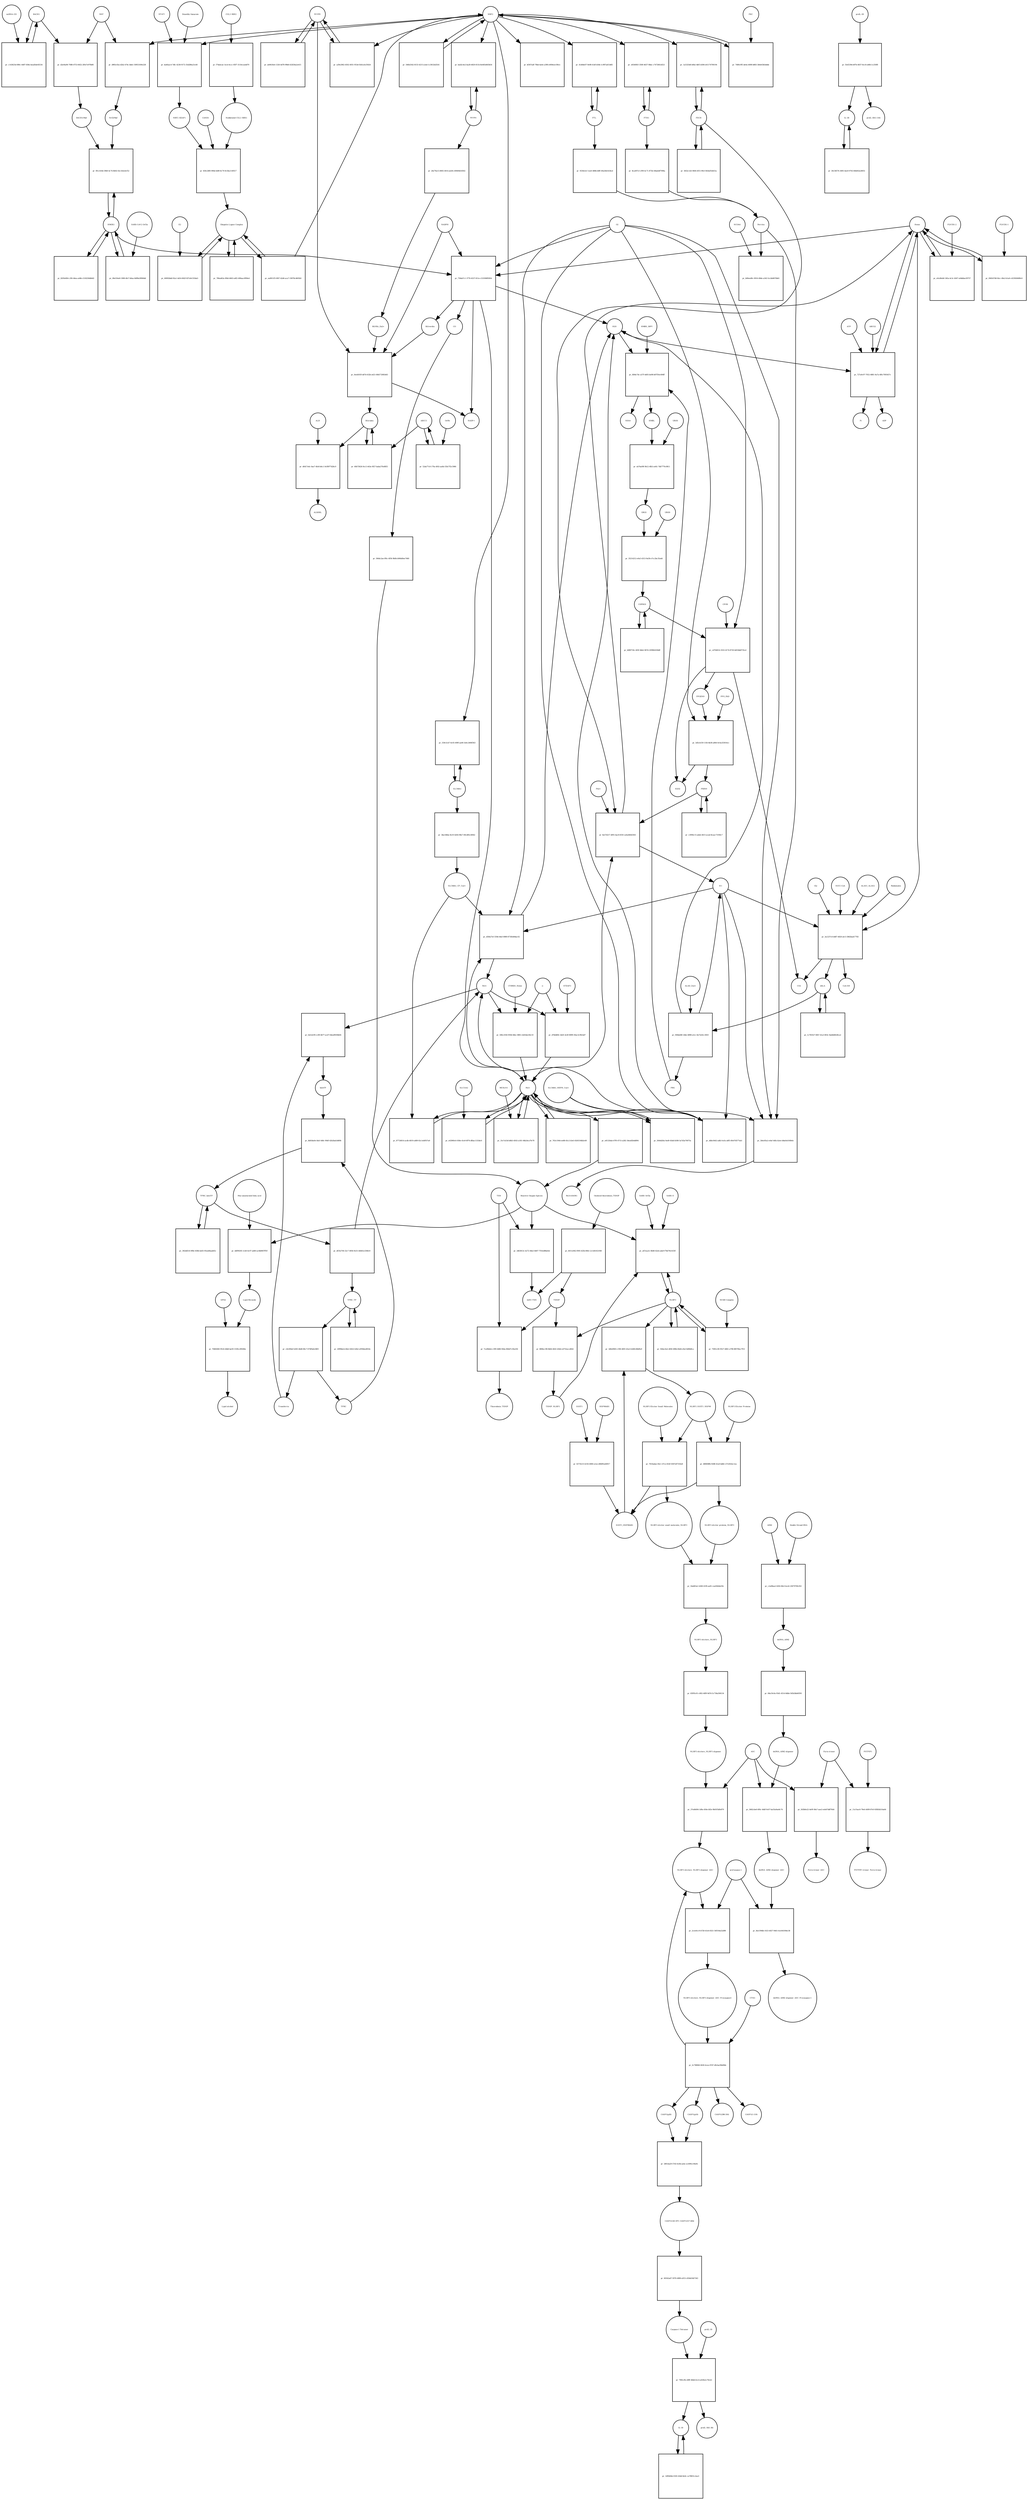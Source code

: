 strict digraph  {
Heme [annotation="urn_miriam_obo.chebi_CHEBI%3A30413", bipartite=0, cls="simple chemical", fontsize=4, label=Heme, shape=circle];
"pr_758ab7c1-3776-4537-811e-c531908f5854" [annotation="", bipartite=1, cls=process, fontsize=4, label="pr_758ab7c1-3776-4537-811e-c531908f5854", shape=square];
Biliverdin [annotation="urn_miriam_obo.chebi_CHEBI%3A17033", bipartite=0, cls="simple chemical", fontsize=4, label=Biliverdin, shape=circle];
HMOX1 [annotation=urn_miriam_uniprot_P09601, bipartite=0, cls=macromolecule, fontsize=4, label=HMOX1, shape=circle];
O2 [annotation="urn_miriam_obo.chebi_CHEBI%3A15379", bipartite=0, cls="simple chemical", fontsize=4, label=O2, shape=circle];
NADPH [annotation="urn_miriam_obo.chebi_CHEBI%3A16474", bipartite=0, cls="simple chemical", fontsize=4, label=NADPH, shape=circle];
H2O [annotation="urn_miriam_obo.chebi_CHEBI%3A15377", bipartite=0, cls="simple chemical", fontsize=4, label=H2O, shape=circle];
"Fe2+" [annotation="urn_miriam_obo.chebi_CHEBI%3A29033", bipartite=0, cls="simple chemical", fontsize=4, label="Fe2+", shape=circle];
"NADP+" [annotation="urn_miriam_obo.chebi_CHEBI%3A18009", bipartite=0, cls="simple chemical", fontsize=4, label="NADP+", shape=circle];
CO [annotation="urn_miriam_obo.chebi_CHEBI%3A17245", bipartite=0, cls="simple chemical", fontsize=4, label=CO, shape=circle];
"pr_e0cd0eb0-345a-4c5c-b567-a0dddae39757" [annotation="", bipartite=1, cls=process, fontsize=4, label="pr_e0cd0eb0-345a-4c5c-b567-a0dddae39757", shape=square];
"FLVCR1-2" [annotation=urn_miriam_uniprot_Q9Y5Y0, bipartite=0, cls=macromolecule, fontsize=4, label="FLVCR1-2", shape=circle];
"pr_0eeb503f-dd7d-432b-a421-68d172083d43" [annotation="", bipartite=1, cls=process, fontsize=4, label="pr_0eeb503f-dd7d-432b-a421-68d172083d43", shape=square];
Bilirubin [annotation="urn_miriam_obo.chebi_CHEBI%3A16990", bipartite=0, cls="simple chemical", fontsize=4, label=Bilirubin, shape=circle];
BLVRB [annotation=urn_miriam_uniprot_P30043, bipartite=0, cls=macromolecule, fontsize=4, label=BLVRB, shape=circle];
"BLVRA_Zn2+" [annotation="urn_miriam_obo.chebi_CHEBI%3A29805|urn_miriam_uniprot_P53004", bipartite=0, cls=complex, fontsize=4, label="BLVRA_Zn2+", shape=circle];
"pr_40b73626-9cc5-443e-9f27-baba37fe8855" [annotation="", bipartite=1, cls=process, fontsize=4, label="pr_40b73626-9cc5-443e-9f27-baba37fe8855", shape=square];
ABCC1 [annotation=urn_miriam_uniprot_P02768, bipartite=0, cls=macromolecule, fontsize=4, label=ABCC1, shape=circle];
"pr_d6417e6c-0ae7-4fe8-b6c1-9cf8977d26c9" [annotation="", bipartite=1, cls=process, fontsize=4, label="pr_d6417e6c-0ae7-4fe8-b6c1-9cf8977d26c9", shape=square];
ALB [annotation=urn_miriam_uniprot_P02768, bipartite=0, cls=macromolecule, fontsize=4, label=ALB, shape=circle];
"ALB/BIL" [annotation="urn_miriam_uniprot_P02768|urn_miriam_obo.chebi_CHEBI%3A16990", bipartite=0, cls=complex, fontsize=4, label="ALB/BIL", shape=circle];
NRF2 [annotation="", bipartite=0, cls=macromolecule, fontsize=4, label=NRF2, shape=circle];
"pr_d965c02a-d2b2-474c-bbb1-50953169e228" [annotation="", bipartite=1, cls=process, fontsize=4, label="pr_d965c02a-d2b2-474c-bbb1-50953169e228", shape=square];
MAF [annotation=urn_miriam_uniprot_O75444, bipartite=0, cls=macromolecule, fontsize=4, label=MAF, shape=circle];
"Nrf2/Maf" [annotation="", bipartite=0, cls=complex, fontsize=4, label="Nrf2/Maf", shape=circle];
"pr_d2ef4a96-7088-4753-8452-2f0e7e970bf6" [annotation="", bipartite=1, cls=process, fontsize=4, label="pr_d2ef4a96-7088-4753-8452-2f0e7e970bf6", shape=square];
BACH1 [annotation=urn_miriam_uniprot_O14867, bipartite=0, cls=macromolecule, fontsize=4, label=BACH1, shape=circle];
"BACH1/Maf" [annotation="", bipartite=0, cls=complex, fontsize=4, label="BACH1/Maf", shape=circle];
"pr_c143625d-080c-4487-836e-bead5de92534" [annotation="", bipartite=1, cls=process, fontsize=4, label="pr_c143625d-080c-4487-836e-bead5de92534", shape=square];
"miRNA-155" [annotation=urn_miriam_ncbigene_406947, bipartite=0, cls="nucleic acid feature", fontsize=4, label="miRNA-155", shape=circle];
"pr_f81c418d-39b9-4c74-8b92-02c1b5e4cf52" [annotation="", bipartite=1, cls=process, fontsize=4, label="pr_f81c418d-39b9-4c74-8b92-02c1b5e4cf52", shape=square];
PRIN9 [annotation="urn_miriam_obo.chebi_CHEBI%3A15430", bipartite=0, cls="simple chemical", fontsize=4, label=PRIN9, shape=circle];
"pr_8a57d217-df05-4ac8-835f-ca0a440d3363" [annotation="", bipartite=1, cls=process, fontsize=4, label="pr_8a57d217-df05-4ac8-835f-ca0a440d3363", shape=square];
FECH [annotation=urn_miriam_uniprot_P22830, bipartite=0, cls=macromolecule, fontsize=4, label=FECH, shape=circle];
"Pb2+" [annotation="urn_miriam_obo.chebi_CHEBI%3A27889", bipartite=0, cls="simple chemical", fontsize=4, label="Pb2+", shape=circle];
"H+" [annotation="urn_miriam_obo.chebi_CHEBI%3A15378", bipartite=0, cls="simple chemical", fontsize=4, label="H+", shape=circle];
"SUCC-CoA" [annotation="urn_miriam_obo.chebi_CHEBI%3A57292", bipartite=0, cls="simple chemical", fontsize=4, label="SUCC-CoA", shape=circle];
"pr_3a1237c0-b487-4820-afc5-5862bad17783" [annotation="", bipartite=1, cls=process, fontsize=4, label="pr_3a1237c0-b487-4820-afc5-5862bad17783", shape=square];
dALA [annotation="urn_miriam_obo.chebi_CHEBI%3A356416", bipartite=0, cls="simple chemical", fontsize=4, label=dALA, shape=circle];
ALAS1_ALAS2 [annotation="urn_miriam_uniprot_P13196|urn_miriam_uniprot_P22557", bipartite=0, cls=complex, fontsize=4, label=ALAS1_ALAS2, shape=circle];
Panhematin [annotation="urn_miriam_obo.chebi_CHEBI%3A50385", bipartite=0, cls="simple chemical", fontsize=4, label=Panhematin, shape=circle];
Gly [annotation="urn_miriam_obo.chebi_CHEBI%3A57305", bipartite=0, cls="simple chemical", fontsize=4, label=Gly, shape=circle];
"CoA-SH" [annotation="urn_miriam_obo.chebi_CHEBI%3A15346", bipartite=0, cls="simple chemical", fontsize=4, label="CoA-SH", shape=circle];
CO2 [annotation="urn_miriam_obo.chebi_CHEBI%3A16526", bipartite=0, cls="simple chemical", fontsize=4, label=CO2, shape=circle];
"pr_ba4faac4-7dfc-4238-9172-35d286a21e40" [annotation="", bipartite=1, cls=process, fontsize=4, label="pr_ba4faac4-7dfc-4238-9172-35d286a21e40", shape=square];
KEAP1 [annotation=urn_miriam_uniprot_Q14145, bipartite=0, cls=macromolecule, fontsize=4, label=KEAP1, shape=circle];
NRF2_KEAP1 [annotation="urn_miriam_uniprot_Q14145|urn_miriam_uniprot_Q16236", bipartite=0, cls=complex, fontsize=4, label=NRF2_KEAP1, shape=circle];
"Dimethly fumarate" [annotation="urn_miriam_obo.chebi_CHEBI%3A76004", bipartite=0, cls="simple chemical", fontsize=4, label="Dimethly fumarate", shape=circle];
"Ubiquitin Ligase Complex" [annotation="urn_miriam_uniprot_Q14145|urn_miriam_uniprot_Q15843|urn_miriam_uniprot_Q13618|urn_miriam_uniprot_P62877|urn_miriam_uniprot_Q16236|urn_miriam_uniprot_P0CG48|urn_miriam_pubmed_19940261|urn_miriam_interpro_IPR000608", bipartite=0, cls=complex, fontsize=4, label="Ubiquitin Ligase Complex", shape=circle];
"pr_786ad43a-9f4d-4663-a6f2-490aac0f90e4" [annotation="", bipartite=1, cls=process, fontsize=4, label="pr_786ad43a-9f4d-4663-a6f2-490aac0f90e4", shape=square];
"pr_f49dafd8-1dbe-4898-a3cc-8a72e0cc3810" [annotation="", bipartite=1, cls=process, fontsize=4, label="pr_f49dafd8-1dbe-4898-a3cc-8a72e0cc3810", shape=square];
PBG [annotation="urn_miriam_obo.chebi_CHEBI%3A58126", bipartite=0, cls="simple chemical", fontsize=4, label=PBG, shape=circle];
"ALAD_Zn2+" [annotation="urn_miriam_uniprot_P13716|urn_miriam_obo.chebi_CHEBI%3A29105", bipartite=0, cls=complex, fontsize=4, label="ALAD_Zn2+", shape=circle];
"pr_fd9dc7dc-a57f-4d05-be98-b87f54c494ff" [annotation="", bipartite=1, cls=process, fontsize=4, label="pr_fd9dc7dc-a57f-4d05-be98-b87f54c494ff", shape=square];
HMBL [annotation="urn_miriam_obo.chebi_CHEBI%3A57845", bipartite=0, cls="simple chemical", fontsize=4, label=HMBL, shape=circle];
HMBS_DIPY [annotation="urn_miriam_obo.chebi_CHEBI%3A36319|urn_miriam_uniprot_P08397", bipartite=0, cls=complex, fontsize=4, label=HMBS_DIPY, shape=circle];
"NH4+" [annotation="urn_miriam_obo.chebi_CHEBI%3A28938", bipartite=0, cls="simple chemical", fontsize=4, label="NH4+", shape=circle];
"pr_eb74a09f-9b12-4fb3-a441-7db7770c9811" [annotation="", bipartite=1, cls=process, fontsize=4, label="pr_eb74a09f-9b12-4fb3-a441-7db7770c9811", shape=square];
URO3 [annotation="urn_miriam_obo.chebi_CHEBI%3A15437", bipartite=0, cls="simple chemical", fontsize=4, label=URO3, shape=circle];
UROS [annotation=urn_miriam_uniprot_P10746, bipartite=0, cls=macromolecule, fontsize=4, label=UROS, shape=circle];
"pr_35214212-e0a5-4313-9a58-e7cc2bc35a4d" [annotation="", bipartite=1, cls=process, fontsize=4, label="pr_35214212-e0a5-4313-9a58-e7cc2bc35a4d", shape=square];
COPRO3 [annotation="urn_miriam_obo.chebi_CHEBI%3A15439", bipartite=0, cls="simple chemical", fontsize=4, label=COPRO3, shape=circle];
UROD [annotation=urn_miriam_uniprot_P06132, bipartite=0, cls=macromolecule, fontsize=4, label=UROD, shape=circle];
"pr_cd764014-3553-4174-8729-6d55bb8735cd" [annotation="", bipartite=1, cls=process, fontsize=4, label="pr_cd764014-3553-4174-8729-6d55bb8735cd", shape=square];
PPGEN9 [annotation="urn_miriam_obo.chebi_CHEBI%3A15435", bipartite=0, cls="simple chemical", fontsize=4, label=PPGEN9, shape=circle];
CPOX [annotation=urn_miriam_uniprot_P36551, bipartite=0, cls=macromolecule, fontsize=4, label=CPOX, shape=circle];
H2O2 [annotation="urn_miriam_obo.chebi_CHEBI%3A16240", bipartite=0, cls="simple chemical", fontsize=4, label=H2O2, shape=circle];
"pr_5d5cb159-11fd-4b38-a864-0c0a333014cc" [annotation="", bipartite=1, cls=process, fontsize=4, label="pr_5d5cb159-11fd-4b38-a864-0c0a333014cc", shape=square];
PPO_FAD [annotation="urn_miriam_obo.chebi_CHEBI%3A16238|urn_miriam_uniprot_P50336", bipartite=0, cls=complex, fontsize=4, label=PPO_FAD, shape=circle];
"pr_546b3342-8153-4215-a3a4-1c3812b2f241" [annotation="", bipartite=1, cls=process, fontsize=4, label="pr_546b3342-8153-4215-a3a4-1c3812b2f241", shape=square];
"pr_1c783527-6fb7-41a3-803c-8adb46628ca2" [annotation="", bipartite=1, cls="uncertain process", fontsize=4, label="pr_1c783527-6fb7-41a3-803c-8adb46628ca2", shape=square];
"pr_b989718c-405f-4bb2-967d-25f984203b8f" [annotation="", bipartite=1, cls="uncertain process", fontsize=4, label="pr_b989718c-405f-4bb2-967d-25f984203b8f", shape=square];
"pr_c3994c15-adeb-4415-acad-8caac71930c7" [annotation="", bipartite=1, cls="uncertain process", fontsize=4, label="pr_c3994c15-adeb-4415-acad-8caac71930c7", shape=square];
"Poly-unsaturated fatty acid" [annotation="urn_miriam_obo.chebi_CHEBI%3A26208", bipartite=0, cls="simple chemical", fontsize=4, label="Poly-unsaturated fatty acid", shape=circle];
"pr_4df99205-1cb0-4c07-ad40-ac6b8067ff5f" [annotation="", bipartite=1, cls=process, fontsize=4, label="pr_4df99205-1cb0-4c07-ad40-ac6b8067ff5f", shape=square];
"Lipid Peroxide" [annotation="urn_miriam_obo.chebi_CHEBI%3A61051", bipartite=0, cls="simple chemical", fontsize=4, label="Lipid Peroxide", shape=circle];
"Reactive Oxygen Species" [annotation="urn_miriam_obo.chebi_CHEBI%3A26523", bipartite=0, cls="simple chemical", fontsize=4, label="Reactive Oxygen Species", shape=circle];
"pr_3b4c85a2-e0af-44fa-b2ee-b8afeb1049eb" [annotation="", bipartite=1, cls=process, fontsize=4, label="pr_3b4c85a2-e0af-44fa-b2ee-b8afeb1049eb", shape=square];
"Fe(3+)O(OH)" [annotation="urn_miriam_obo.chebi_CHEBI%3A78619", bipartite=0, cls="simple chemical", fontsize=4, label="Fe(3+)O(OH)", shape=circle];
Ferritin [annotation=urn_miriam_uniprot_P02794, bipartite=0, cls=complex, fontsize=4, label=Ferritin, shape=circle];
"pr_87724814-acdb-4819-a489-02c1ebf937a9" [annotation="", bipartite=1, cls=process, fontsize=4, label="pr_87724814-acdb-4819-a489-02c1ebf937a9", shape=square];
"SLC40A1_CP_Cu2+" [annotation="urn_miriam_uniprot_P00450|urn_miriam_uniprot_Q9NP59|urn_miriam_obo.chebi_CHEBI%3A29036", bipartite=0, cls=complex, fontsize=4, label="SLC40A1_CP_Cu2+", shape=circle];
"pr_d50b27ef-559d-44ef-8989-87383d9dac02" [annotation="", bipartite=1, cls=process, fontsize=4, label="pr_d50b27ef-559d-44ef-8989-87383d9dac02", shape=square];
"Fe3+" [annotation="urn_miriam_obo.chebi_CHEBI%3A29034", bipartite=0, cls="simple chemical", fontsize=4, label="Fe3+", shape=circle];
SLC40A1 [annotation=urn_miriam_ncbigene_30061, bipartite=0, cls="nucleic acid feature", fontsize=4, label=SLC40A1, shape=circle];
"pr_559c5cb7-6c05-499f-aa06-5e6c2406f363" [annotation="", bipartite=1, cls=process, fontsize=4, label="pr_559c5cb7-6c05-499f-aa06-5e6c2406f363", shape=square];
FTH1 [annotation=urn_miriam_ncbigene_2495, bipartite=0, cls="nucleic acid feature", fontsize=4, label=FTH1, shape=circle];
"pr_e654081f-3500-4637-9bbc-c7472661d521" [annotation="", bipartite=1, cls=process, fontsize=4, label="pr_e654081f-3500-4637-9bbc-c7472661d521", shape=square];
FTL [annotation=urn_miriam_ncbigene_2512, bipartite=0, cls="nucleic acid feature", fontsize=4, label=FTL, shape=circle];
"pr_41d0de07-9e98-41df-b54b-1c987ad15d65" [annotation="", bipartite=1, cls=process, fontsize=4, label="pr_41d0de07-9e98-41df-b54b-1c987ad15d65", shape=square];
"pr_8ca497cf-cf99-4c71-873b-56ba6df7096a" [annotation="", bipartite=1, cls=process, fontsize=4, label="pr_8ca497cf-cf99-4c71-873b-56ba6df7096a", shape=square];
"pr_0530e5cf-1ee0-488b-b8ff-49a36d1434cd" [annotation="", bipartite=1, cls=process, fontsize=4, label="pr_0530e5cf-1ee0-488b-b8ff-49a36d1434cd", shape=square];
"pr_1a5325d6-b0b2-4bf5-b506-e61174700194" [annotation="", bipartite=1, cls=process, fontsize=4, label="pr_1a5325d6-b0b2-4bf5-b506-e61174700194", shape=square];
"pr_3832c1d3-9404-4f15-99cf-fb5b2f5d431a" [annotation="", bipartite=1, cls=process, fontsize=4, label="pr_3832c1d3-9404-4f15-99cf-fb5b2f5d431a", shape=square];
"pr_8293efb9-c3f4-44ea-a44b-c518230db0d2" [annotation="", bipartite=1, cls=process, fontsize=4, label="pr_8293efb9-c3f4-44ea-a44b-c518230db0d2", shape=square];
BLVRA [annotation=urn_miriam_ncbigene_644, bipartite=0, cls="nucleic acid feature", fontsize=4, label=BLVRA, shape=circle];
"pr_bad2c4e2-ba28-4820-811b-8e465d403b54" [annotation="", bipartite=1, cls=process, fontsize=4, label="pr_bad2c4e2-ba28-4820-811b-8e465d403b54", shape=square];
"pr_a29e2062-4502-4931-953d-03d1a5e35624" [annotation="", bipartite=1, cls=process, fontsize=4, label="pr_a29e2062-4502-4931-953d-03d1a5e35624", shape=square];
"pr_ab9418e4-1326-4d78-99b8-432f26a2e415" [annotation="", bipartite=1, cls=process, fontsize=4, label="pr_ab9418e4-1326-4d78-99b8-432f26a2e415", shape=square];
"pr_26e79a15-8065-4014-ab38-c69400d18502" [annotation="", bipartite=1, cls=process, fontsize=4, label="pr_26e79a15-8065-4014-ab38-c69400d18502", shape=square];
"pr_3ba148da-9e19-4264-98e7-69cd85c4f462" [annotation="", bipartite=1, cls=process, fontsize=4, label="pr_3ba148da-9e19-4264-98e7-69cd85c4f462", shape=square];
"pr_b00eed9c-0916-49de-a343-5ccbb0676b61" [annotation="", bipartite=1, cls=process, fontsize=4, label="pr_b00eed9c-0916-49de-a343-5ccbb0676b61", shape=square];
NCOA4 [annotation=urn_miriam_uniprot_Q13772, bipartite=0, cls=macromolecule, fontsize=4, label=NCOA4, shape=circle];
"pr_506c2556-959d-48ec-88f2-cb454ee56c10" [annotation="", bipartite=1, cls=process, fontsize=4, label="pr_506c2556-959d-48ec-88f2-cb454ee56c10", shape=square];
CYBRD1_Heme [annotation="urn_miriam_uniprot_Q53TN4|urn_miriam_obo.chebi_CHEBI%3A30413", bipartite=0, cls=complex, fontsize=4, label=CYBRD1_Heme, shape=circle];
"e-" [annotation="urn_miriam_obo.chebi_CHEBI%3A10545", bipartite=0, cls="simple chemical", fontsize=4, label="e-", shape=circle];
"pr_e02960c6-058e-41e9-8f76-dfbac1333dc6" [annotation="", bipartite=1, cls=process, fontsize=4, label="pr_e02960c6-058e-41e9-8f76-dfbac1333dc6", shape=square];
SLC11A2 [annotation=urn_miriam_uniprot_P49281, bipartite=0, cls=macromolecule, fontsize=4, label=SLC11A2, shape=circle];
"pr_7fd82660-9524-44b8-ba59-1539cc89266e" [annotation="", bipartite=1, cls=process, fontsize=4, label="pr_7fd82660-9524-44b8-ba59-1539cc89266e", shape=square];
"Lipid alcohol" [annotation="urn_miriam_obo.chebi_CHEBI%3A24026", bipartite=0, cls="simple chemical", fontsize=4, label="Lipid alcohol", shape=circle];
GPX4 [annotation=urn_miriam_uniprot_P36969, bipartite=0, cls=macromolecule, fontsize=4, label=GPX4, shape=circle];
"pr_08e554e8-1908-4fe7-b0aa-8d99a5f060dd" [annotation="", bipartite=1, cls=process, fontsize=4, label="pr_08e554e8-1908-4fe7-b0aa-8d99a5f060dd", shape=square];
"SARS-CoV-2 Orf3a" [annotation="urn_miriam_uniprot_P0DTC3|urn_miriam_taxonomy_2697049", bipartite=0, cls=macromolecule, fontsize=4, label="SARS-CoV-2 Orf3a", shape=circle];
"pr_e81326ab-47f0-4715-a282-34ea82b4d894" [annotation="", bipartite=1, cls=process, fontsize=4, label="pr_e81326ab-47f0-4715-a282-34ea82b4d894", shape=square];
"pr_52da77c8-170a-4f43-aa4b-55b17f2c5966" [annotation="", bipartite=1, cls=process, fontsize=4, label="pr_52da77c8-170a-4f43-aa4b-55b17f2c5966", shape=square];
Orf9c [annotation=urn_miriam_taxonomy_2697049, bipartite=0, cls=macromolecule, fontsize=4, label=Orf9c, shape=circle];
CUL3_RBX1 [annotation="urn_miriam_uniprot_Q13618|urn_miriam_uniprot_P62877", bipartite=0, cls=complex, fontsize=4, label=CUL3_RBX1, shape=circle];
"pr_f74abcae-1ecd-4ccc-85f7-311fecaedd70" [annotation="", bipartite=1, cls=process, fontsize=4, label="pr_f74abcae-1ecd-4ccc-85f7-311fecaedd70", shape=square];
"Neddylated CUL3_RBX1" [annotation="urn_miriam_uniprot_Q15843|urn_miriam_uniprot_Q13618|urn_miriam_uniprot_P62877", bipartite=0, cls=complex, fontsize=4, label="Neddylated CUL3_RBX1", shape=circle];
"pr_bf367adf-70bd-4a0e-a398-e069eee19b1c" [annotation="", bipartite=1, cls=process, fontsize=4, label="pr_bf367adf-70bd-4a0e-a398-e069eee19b1c", shape=square];
"pr_830c28f0-994d-4d9f-8c79-9c58a1149517" [annotation="", bipartite=1, cls=process, fontsize=4, label="pr_830c28f0-994d-4d9f-8c79-9c58a1149517", shape=square];
CAND1 [annotation=urn_miriam_uniprot_Q86VP6, bipartite=0, cls=macromolecule, fontsize=4, label=CAND1, shape=circle];
E2 [annotation=urn_miriam_interpro_IPR000608, bipartite=0, cls=macromolecule, fontsize=4, label=E2, shape=circle];
"pr_60092bdd-92a1-4d14-862f-837a9c555da5" [annotation="", bipartite=1, cls=process, fontsize=4, label="pr_60092bdd-92a1-4d14-862f-837a9c555da5", shape=square];
"pr_7480c9f5-de0a-4008-b883-3b0e63b5ddde" [annotation="", bipartite=1, cls=process, fontsize=4, label="pr_7480c9f5-de0a-4008-b883-3b0e63b5ddde", shape=square];
PKC [annotation="urn_miriam_pubmed_12198130|urn_miriam_interpro_IPR012233", bipartite=0, cls=macromolecule, fontsize=4, label=PKC, shape=circle];
"pr_09454748-fdcc-49a3-b1a0-c433926689c6" [annotation="", bipartite=1, cls=process, fontsize=4, label="pr_09454748-fdcc-49a3-b1a0-c433926689c6", shape=square];
"FLVCR1-1" [annotation=urn_miriam_uniprot_Q9Y5Y0, bipartite=0, cls=macromolecule, fontsize=4, label="FLVCR1-1", shape=circle];
"pr_727a9c97-7052-4881-9a7a-4f6c7095457c" [annotation="", bipartite=1, cls=process, fontsize=4, label="pr_727a9c97-7052-4881-9a7a-4f6c7095457c", shape=square];
ABCG2 [annotation=urn_miriam_uniprot_Q9UNQ0, bipartite=0, cls="macromolecule multimer", fontsize=4, label=ABCG2, shape=circle];
ATP [annotation="urn_miriam_obo.chebi_CHEBI%3A30616", bipartite=0, cls="simple chemical", fontsize=4, label=ATP, shape=circle];
Pi [annotation="urn_miriam_obo.chebi_CHEBI%3A18367", bipartite=0, cls="simple chemical", fontsize=4, label=Pi, shape=circle];
ADP [annotation="urn_miriam_obo.chebi_CHEBI%3A456216", bipartite=0, cls="simple chemical", fontsize=4, label=ADP, shape=circle];
"pr_5044d26a-9a49-45dd-b508-5a7d3a70675a" [annotation="", bipartite=1, cls=process, fontsize=4, label="pr_5044d26a-9a49-45dd-b508-5a7d3a70675a", shape=square];
"SLC40A1_HEPH_Cu2+" [annotation="urn_miriam_uniprot_Q9BQS7|urn_miriam_uniprot_Q9NP59|urn_miriam_obo.chebi_CHEBI%3A28694", bipartite=0, cls=complex, fontsize=4, label="SLC40A1_HEPH_Cu2+", shape=circle];
"pr_ddbc0442-adb3-4cfa-a8f5-0fe07d577ab1" [annotation="", bipartite=1, cls=process, fontsize=4, label="pr_ddbc0442-adb3-4cfa-a8f5-0fe07d577ab1", shape=square];
"pr_fafcdc09-cc89-4b77-acd7-64eaf8594b04" [annotation="", bipartite=1, cls=process, fontsize=4, label="pr_fafcdc09-cc89-4b77-acd7-64eaf8594b04", shape=square];
Transferrin [annotation=urn_miriam_uniprot_P02787, bipartite=0, cls=macromolecule, fontsize=4, label=Transferrin, shape=circle];
holoTF [annotation="urn_miriam_uniprot_P02787|urn_miriam_obo.chebi_CHEBI%3A29034", bipartite=0, cls=complex, fontsize=4, label=holoTF, shape=circle];
TFRC [annotation=urn_miriam_uniprot_P02786, bipartite=0, cls="macromolecule multimer", fontsize=4, label=TFRC, shape=circle];
"pr_4b83da0e-bfaf-448c-90df-42b2bab3d69b" [annotation="", bipartite=1, cls=process, fontsize=4, label="pr_4b83da0e-bfaf-448c-90df-42b2bab3d69b", shape=square];
TFRC_holoTF [annotation="urn_miriam_uniprot_P02787|urn_miriam_obo.chebi_CHEBI%3A29034|urn_miriam_uniprot_P02786", bipartite=0, cls=complex, fontsize=4, label=TFRC_holoTF, shape=circle];
"pr_392dd516-9f8e-458b-be65-95ea68aab65c" [annotation="", bipartite=1, cls=process, fontsize=4, label="pr_392dd516-9f8e-458b-be65-95ea68aab65c", shape=square];
"pr_df35e704-32c7-4956-9e31-b9d41e330b10" [annotation="", bipartite=1, cls=process, fontsize=4, label="pr_df35e704-32c7-4956-9e31-b9d41e330b10", shape=square];
TFRC_TF [annotation="urn_miriam_uniprot_P02787|urn_miriam_uniprot_P02786", bipartite=0, cls=complex, fontsize=4, label=TFRC_TF, shape=circle];
"pr_d7b6d69c-4d25-4c6f-8099-30ac3c90cbd7" [annotation="", bipartite=1, cls=process, fontsize=4, label="pr_d7b6d69c-4d25-4c6f-8099-30ac3c90cbd7", shape=square];
STEAP3 [annotation=urn_miriam_uniprot_Q658P3, bipartite=0, cls=macromolecule, fontsize=4, label=STEAP3, shape=circle];
"pr_31e7a53d-b8b3-4502-a181-04b24ca7fe78" [annotation="", bipartite=1, cls=process, fontsize=4, label="pr_31e7a53d-b8b3-4502-a181-04b24ca7fe78", shape=square];
MCOLN1 [annotation=urn_miriam_uniprot_Q9GZU1, bipartite=0, cls=macromolecule, fontsize=4, label=MCOLN1, shape=circle];
"pr_763c1944-ee88-45c2-b3e5-826519db2e49" [annotation="", bipartite=1, cls=process, fontsize=4, label="pr_763c1944-ee88-45c2-b3e5-826519db2e49", shape=square];
"pr_20f9bbcb-b9a3-4622-b3b2-a959dee8f24c" [annotation="", bipartite=1, cls=process, fontsize=4, label="pr_20f9bbcb-b9a3-4622-b3b2-a959dee8f24c", shape=square];
"pr_c8c694ef-b365-4b48-86c7-674f0a6c86f1" [annotation="", bipartite=1, cls=process, fontsize=4, label="pr_c8c694ef-b365-4b48-86c7-674f0a6c86f1", shape=square];
"pr_ea8911f5-0f47-42d4-aca7-19078c4605b5" [annotation="", bipartite=1, cls=process, fontsize=4, label="pr_ea8911f5-0f47-42d4-aca7-19078c4605b5", shape=square];
"Oxidized thioredoxin_TXNIP" [annotation="urn_miriam_uniprot_P10599|urn_miriam_uniprot_Q9H3M7", bipartite=0, cls=complex, fontsize=4, label="Oxidized thioredoxin_TXNIP", shape=circle];
"pr_4011e062-f095-425b-80b1-2c1d41021f48" [annotation="", bipartite=1, cls=process, fontsize=4, label="pr_4011e062-f095-425b-80b1-2c1d41021f48", shape=square];
TXNIP [annotation=urn_miriam_uniprot_Q9H3M7, bipartite=0, cls=macromolecule, fontsize=4, label=TXNIP, shape=circle];
"2xHC-TXN" [annotation=urn_miriam_uniprot_P10599, bipartite=0, cls=macromolecule, fontsize=4, label="2xHC-TXN", shape=circle];
NLRP3 [annotation=urn_miriam_uniprot_Q96P20, bipartite=0, cls=macromolecule, fontsize=4, label=NLRP3, shape=circle];
"pr_75f61c00-9527-4861-a798-8f670fac7f53" [annotation="", bipartite=1, cls=process, fontsize=4, label="pr_75f61c00-9527-4861-a798-8f670fac7f53", shape=square];
"Nf-KB Complex" [annotation="urn_miriam_uniprot_P19838|urn_miriam_uniprot_Q04206|urn_miriam_uniprot_Q00653", bipartite=0, cls=complex, fontsize=4, label="Nf-KB Complex", shape=circle];
"pr_564ec6e2-df40-496b-84d4-e9a15d08dfca" [annotation="", bipartite=1, cls=process, fontsize=4, label="pr_564ec6e2-df40-496b-84d4-e9a15d08dfca", shape=square];
TXN [annotation=urn_miriam_uniprot_P10599, bipartite=0, cls=macromolecule, fontsize=4, label=TXN, shape=circle];
"pr_3d63813c-b272-48a5-8d07-7f1fed88afeb" [annotation="", bipartite=1, cls=process, fontsize=4, label="pr_3d63813c-b272-48a5-8d07-7f1fed88afeb", shape=square];
"pr_7ca9b6eb-c399-4486-944a-864d7c30a256" [annotation="", bipartite=1, cls=process, fontsize=4, label="pr_7ca9b6eb-c399-4486-944a-864d7c30a256", shape=square];
Thioredoxin_TXNIP [annotation="urn_miriam_uniprot_P10599|urn_miriam_uniprot_Q9H3M7", bipartite=0, cls=complex, fontsize=4, label=Thioredoxin_TXNIP, shape=circle];
HSP90AB1 [annotation=urn_miriam_uniprot_P08238, bipartite=0, cls=macromolecule, fontsize=4, label=HSP90AB1, shape=circle];
"pr_0271fe15-b156-4060-a1ee-d0b9f2a46917" [annotation="", bipartite=1, cls=process, fontsize=4, label="pr_0271fe15-b156-4060-a1ee-d0b9f2a46917", shape=square];
SUGT1 [annotation=urn_miriam_uniprot_Q9Y2Z0, bipartite=0, cls=macromolecule, fontsize=4, label=SUGT1, shape=circle];
SUGT1_HSP90AB1 [annotation="urn_miriam_uniprot_P08238|urn_miriam_uniprot_Q9Y2Z0", bipartite=0, cls=complex, fontsize=4, label=SUGT1_HSP90AB1, shape=circle];
"pr_3d0e8945-c596-4691-b5a3-b3d9c84bffa9" [annotation="", bipartite=1, cls=process, fontsize=4, label="pr_3d0e8945-c596-4691-b5a3-b3d9c84bffa9", shape=square];
NLRP3_SUGT1_HSP90 [annotation="urn_miriam_uniprot_P08238|urn_miriam_uniprot_Q96P20|urn_miriam_uniprot_Q9Y2Z0", bipartite=0, cls=complex, fontsize=4, label=NLRP3_SUGT1_HSP90, shape=circle];
"pr_880bcc98-6b64-4641-b5b4-e4752accd642" [annotation="", bipartite=1, cls=process, fontsize=4, label="pr_880bcc98-6b64-4641-b5b4-e4752accd642", shape=square];
TXNIP_NLRP3 [annotation="urn_miriam_uniprot_Q9H3M7|urn_miriam_uniprot_Q96P20", bipartite=0, cls=complex, fontsize=4, label=TXNIP_NLRP3, shape=circle];
"NLRP3 Elicitor Proteins" [annotation="urn_miriam_uniprot_P05067|urn_miriam_uniprot_P09616", bipartite=0, cls=macromolecule, fontsize=4, label="NLRP3 Elicitor Proteins", shape=circle];
"pr_480608fb-9288-41a0-bdbf-c57e563ec1ea" [annotation="", bipartite=1, cls=process, fontsize=4, label="pr_480608fb-9288-41a0-bdbf-c57e563ec1ea", shape=square];
"NLRP3 elicitor proteins_NLRP3" [annotation="urn_miriam_uniprot_P09616|urn_miriam_uniprot_P05067|urn_miriam_uniprot_Q96P20", bipartite=0, cls=complex, fontsize=4, label="NLRP3 elicitor proteins_NLRP3", shape=circle];
"NLRP3 Elicitor Small Molecules" [annotation="urn_miriam_obo.chebi_CHEBI%3A46661|urn_miriam_obo.chebi_CHEBI%3A16336|urn_miriam_obo.chebi_CHEBI%3A30563", bipartite=0, cls="simple chemical", fontsize=4, label="NLRP3 Elicitor Small Molecules", shape=circle];
"pr_7616adae-04c1-47ce-832f-0367e87316e8" [annotation="", bipartite=1, cls=process, fontsize=4, label="pr_7616adae-04c1-47ce-832f-0367e87316e8", shape=square];
"NLRP3 elicitor small molecules_NLRP3" [annotation="urn_miriam_obo.chebi_CHEBI%3A46661|urn_miriam_obo.chebi_CHEBI%3A16336|urn_miriam_obo.chebi_CHEBI%3A30563|urn_miriam_uniprot_Q96P20", bipartite=0, cls=complex, fontsize=4, label="NLRP3 elicitor small molecules_NLRP3", shape=circle];
"pr_54a863a1-b360-41f8-aa81-ceaf444de59c" [annotation="", bipartite=1, cls=process, fontsize=4, label="pr_54a863a1-b360-41f8-aa81-ceaf444de59c", shape=square];
"NLRP3 elicitors_NLRP3" [annotation="urn_miriam_uniprot_P05067|urn_miriam_uniprot_P09616|urn_miriam_uniprot_P08238|urn_miriam_uniprot_Q96P20|urn_miriam_uniprot_Q9Y2Z0|urn_miriam_obo.chebi_CHEBI%3A46661|urn_miriam_obo.chebi_CHEBI%3A16336|urn_miriam_obo.chebi_CHEBI%3A30563", bipartite=0, cls=complex, fontsize=4, label="NLRP3 elicitors_NLRP3", shape=circle];
"pr_65f95c01-c802-40f9-9d7d-5c736a506134" [annotation="", bipartite=1, cls=process, fontsize=4, label="pr_65f95c01-c802-40f9-9d7d-5c736a506134", shape=square];
"NLRP3 elicitors_NLRP3 oligomer" [annotation="urn_miriam_obo.chebi_CHEBI%3A36080", bipartite=0, cls="complex multimer", fontsize=4, label="NLRP3 elicitors_NLRP3 oligomer", shape=circle];
"pr_37ed4494-1d9a-456e-bf2e-9b01f5dfe879" [annotation="", bipartite=1, cls=process, fontsize=4, label="pr_37ed4494-1d9a-456e-bf2e-9b01f5dfe879", shape=square];
ASC [annotation=urn_miriam_uniprot_Q9ULZ3, bipartite=0, cls=macromolecule, fontsize=4, label=ASC, shape=circle];
"NLRP3 elicitors_NLRP3 oligomer_ASC" [annotation="urn_miriam_uniprot_Q9ULZ3|urn_miriam_obo.chebi_CHEBI%3A36080", bipartite=0, cls="complex multimer", fontsize=4, label="NLRP3 elicitors_NLRP3 oligomer_ASC", shape=circle];
"pr_2cee0cc9-b728-41e6-8321-56f104a52d98" [annotation="", bipartite=1, cls=process, fontsize=4, label="pr_2cee0cc9-b728-41e6-8321-56f104a52d98", shape=square];
"proCaspase-1" [annotation=urn_miriam_uniprot_P29466, bipartite=0, cls=macromolecule, fontsize=4, label="proCaspase-1", shape=circle];
"NLRP3 elicitors_NLRP3 oligomer_ASC_Procaspase1" [annotation="urn_miriam_uniprot_P29466|urn_miriam_uniprot_Q9ULZ3", bipartite=0, cls="complex multimer", fontsize=4, label="NLRP3 elicitors_NLRP3 oligomer_ASC_Procaspase1", shape=circle];
"pr_563b0e22-4e9f-49a7-aae2-eeb47ddf7644" [annotation="", bipartite=1, cls=process, fontsize=4, label="pr_563b0e22-4e9f-49a7-aae2-eeb47ddf7644", shape=square];
"Pyrin trimer" [annotation=urn_miriam_uniprot_O15553, bipartite=0, cls=complex, fontsize=4, label="Pyrin trimer", shape=circle];
"Pyrin trimer_ASC" [annotation="urn_miriam_uniprot_O15553|urn_miriam_uniprot_Q9ULZ3", bipartite=0, cls=complex, fontsize=4, label="Pyrin trimer_ASC", shape=circle];
"pr_11a7aac6-79e4-4499-87ef-65fb5b314a64" [annotation="", bipartite=1, cls=process, fontsize=4, label="pr_11a7aac6-79e4-4499-87ef-65fb5b314a64", shape=square];
PSTPIP1 [annotation=urn_miriam_uniprot_O43586, bipartite=0, cls="macromolecule multimer", fontsize=4, label=PSTPIP1, shape=circle];
"PSTPIP1 trimer_Pyrin trimer" [annotation="urn_miriam_uniprot_O15553|urn_miriam_uniprot_O43586", bipartite=0, cls=complex, fontsize=4, label="PSTPIP1 trimer_Pyrin trimer", shape=circle];
"Double Strand DNA" [annotation="urn_miriam_obo.chebi_CHEBI%3A16991", bipartite=0, cls="simple chemical", fontsize=4, label="Double Strand DNA", shape=circle];
"pr_c2a98aa2-62fd-49e3-bce6-23679709cf43" [annotation="", bipartite=1, cls=process, fontsize=4, label="pr_c2a98aa2-62fd-49e3-bce6-23679709cf43", shape=square];
dsDNA_AIM2 [annotation="urn_miriam_obo.chebi_CHEBI%3A16991|urn_miriam_uniprot_O14862", bipartite=0, cls=complex, fontsize=4, label=dsDNA_AIM2, shape=circle];
AIM2 [annotation=urn_miriam_uniprot_O14862, bipartite=0, cls=macromolecule, fontsize=4, label=AIM2, shape=circle];
"pr_68a19c0a-93d1-4514-8dbb-545b3bb40591" [annotation="", bipartite=1, cls=process, fontsize=4, label="pr_68a19c0a-93d1-4514-8dbb-545b3bb40591", shape=square];
"dsDNA_AIM2 oligomer" [annotation="urn_miriam_obo.chebi_CHEBI%3A36080", bipartite=0, cls=complex, fontsize=4, label="dsDNA_AIM2 oligomer", shape=circle];
"pr_5662cbe6-6f6c-44df-9c67-ba55a9ae8c74" [annotation="", bipartite=1, cls=process, fontsize=4, label="pr_5662cbe6-6f6c-44df-9c67-ba55a9ae8c74", shape=square];
"dsDNA_AIM2 oligomer_ASC" [annotation="urn_miriam_obo.chebi_CHEBI%3A36080|urn_miriam_uniprot_Q9ULZ3", bipartite=0, cls=complex, fontsize=4, label="dsDNA_AIM2 oligomer_ASC", shape=circle];
"pr_8ee199db-1023-4027-9461-6ce04109dc38" [annotation="", bipartite=1, cls=process, fontsize=4, label="pr_8ee199db-1023-4027-9461-6ce04109dc38", shape=square];
"dsDNA_AIM2 oligomer_ASC_Procaspase-1" [annotation="", bipartite=0, cls=complex, fontsize=4, label="dsDNA_AIM2 oligomer_ASC_Procaspase-1", shape=circle];
"pr_3c798960-0630-4cee-87d7-d9cba29b49bb" [annotation="", bipartite=1, cls=process, fontsize=4, label="pr_3c798960-0630-4cee-87d7-d9cba29b49bb", shape=square];
"CASP1(p20)" [annotation=urn_miriam_uniprot_P29466, bipartite=0, cls=macromolecule, fontsize=4, label="CASP1(p20)", shape=circle];
CTSG [annotation=urn_miriam_uniprot_P08311, bipartite=0, cls=macromolecule, fontsize=4, label=CTSG, shape=circle];
"CASP1(298-316)" [annotation=urn_miriam_uniprot_P29466, bipartite=0, cls=macromolecule, fontsize=4, label="CASP1(298-316)", shape=circle];
"CASP1(1-119)" [annotation=urn_miriam_uniprot_P29466, bipartite=0, cls=macromolecule, fontsize=4, label="CASP1(1-119)", shape=circle];
"CASP1(p10)" [annotation=urn_miriam_uniprot_P29466, bipartite=0, cls=macromolecule, fontsize=4, label="CASP1(p10)", shape=circle];
"pr_2801da29-57d3-4c6b-aebc-ec499cc04e9c" [annotation="", bipartite=1, cls=process, fontsize=4, label="pr_2801da29-57d3-4c6b-aebc-ec499cc04e9c", shape=square];
"CASP1(120-197)_CASP1(317-404)" [annotation=urn_miriam_uniprot_P29466, bipartite=0, cls=complex, fontsize=4, label="CASP1(120-197)_CASP1(317-404)", shape=circle];
"pr_60342ad7-5976-4890-a915-c834d14b7343" [annotation="", bipartite=1, cls=process, fontsize=4, label="pr_60342ad7-5976-4890-a915-c834d14b7343", shape=square];
"Caspase-1 Tetramer" [annotation=urn_miriam_uniprot_P29466, bipartite=0, cls="complex multimer", fontsize=4, label="Caspase-1 Tetramer", shape=circle];
"proIL-1B" [annotation=urn_miriam_uniprot_P01584, bipartite=0, cls=macromolecule, fontsize=4, label="proIL-1B", shape=circle];
"pr_f3ef239d-d07b-4837-8cc8-ed6fc1c250f8" [annotation="", bipartite=1, cls=process, fontsize=4, label="pr_f3ef239d-d07b-4837-8cc8-ed6fc1c250f8", shape=square];
"IL-1B" [annotation=urn_miriam_uniprot_P01584, bipartite=0, cls=macromolecule, fontsize=4, label="IL-1B", shape=circle];
"proIL-1B(1-116)" [annotation=urn_miriam_uniprot_P01584, bipartite=0, cls=macromolecule, fontsize=4, label="proIL-1B(1-116)", shape=circle];
"pr_30c58576-3695-4ee9-9743-66bf43e28051" [annotation="", bipartite=1, cls="omitted process", fontsize=4, label="pr_30c58576-3695-4ee9-9743-66bf43e28051", shape=square];
"pr_af51aa3c-8b48-42eb-ada9-f7bb79e1635f" [annotation="", bipartite=1, cls=process, fontsize=4, label="pr_af51aa3c-8b48-42eb-ada9-f7bb79e1635f", shape=square];
"SARS E" [annotation=urn_miriam_uniprot_P59637, bipartite=0, cls=macromolecule, fontsize=4, label="SARS E", shape=circle];
"SARS Orf3a" [annotation=urn_miriam_uniprot_P59632, bipartite=0, cls=macromolecule, fontsize=4, label="SARS Orf3a", shape=circle];
"proIL-18" [annotation=urn_miriam_uniprot_Q14116, bipartite=0, cls=macromolecule, fontsize=4, label="proIL-18", shape=circle];
"pr_7981cffe-d9ff-48dd-b1c4-a029e2c76cb3" [annotation="", bipartite=1, cls=process, fontsize=4, label="pr_7981cffe-d9ff-48dd-b1c4-a029e2c76cb3", shape=square];
"IL-18" [annotation=urn_miriam_uniprot_Q14116, bipartite=0, cls=macromolecule, fontsize=4, label="IL-18", shape=circle];
"proIL-18(1-36)" [annotation=urn_miriam_uniprot_Q14116, bipartite=0, cls=macromolecule, fontsize=4, label="proIL-18(1-36)", shape=circle];
"pr_14f9d2bb-0183-43dd-8e0c-ca78831c2ea3" [annotation="", bipartite=1, cls="omitted process", fontsize=4, label="pr_14f9d2bb-0183-43dd-8e0c-ca78831c2ea3", shape=square];
"pr_566dc2ae-ff6c-4f56-9b0b-b964d0ee7460" [annotation="", bipartite=1, cls=process, fontsize=4, label="pr_566dc2ae-ff6c-4f56-9b0b-b964d0ee7460", shape=square];
Heme -> "pr_758ab7c1-3776-4537-811e-c531908f5854"  [annotation="", interaction_type=consumption];
Heme -> "pr_e0cd0eb0-345a-4c5c-b567-a0dddae39757"  [annotation="", interaction_type=consumption];
Heme -> "pr_3a1237c0-b487-4820-afc5-5862bad17783"  [annotation=urn_miriam_pubmed_25446301, interaction_type=inhibition];
Heme -> "pr_09454748-fdcc-49a3-b1a0-c433926689c6"  [annotation="", interaction_type=consumption];
Heme -> "pr_727a9c97-7052-4881-9a7a-4f6c7095457c"  [annotation="", interaction_type=consumption];
"pr_758ab7c1-3776-4537-811e-c531908f5854" -> Biliverdin  [annotation="", interaction_type=production];
"pr_758ab7c1-3776-4537-811e-c531908f5854" -> H2O  [annotation="", interaction_type=production];
"pr_758ab7c1-3776-4537-811e-c531908f5854" -> "Fe2+"  [annotation="", interaction_type=production];
"pr_758ab7c1-3776-4537-811e-c531908f5854" -> "NADP+"  [annotation="", interaction_type=production];
"pr_758ab7c1-3776-4537-811e-c531908f5854" -> CO  [annotation="", interaction_type=production];
Biliverdin -> "pr_0eeb503f-dd7d-432b-a421-68d172083d43"  [annotation="", interaction_type=consumption];
HMOX1 -> "pr_758ab7c1-3776-4537-811e-c531908f5854"  [annotation="", interaction_type=catalysis];
HMOX1 -> "pr_f81c418d-39b9-4c74-8b92-02c1b5e4cf52"  [annotation="", interaction_type=consumption];
HMOX1 -> "pr_8293efb9-c3f4-44ea-a44b-c518230db0d2"  [annotation="", interaction_type=consumption];
HMOX1 -> "pr_08e554e8-1908-4fe7-b0aa-8d99a5f060dd"  [annotation="", interaction_type=consumption];
O2 -> "pr_758ab7c1-3776-4537-811e-c531908f5854"  [annotation="", interaction_type=consumption];
O2 -> "pr_cd764014-3553-4174-8729-6d55bb8735cd"  [annotation="", interaction_type=consumption];
O2 -> "pr_5d5cb159-11fd-4b38-a864-0c0a333014cc"  [annotation="", interaction_type=consumption];
O2 -> "pr_3b4c85a2-e0af-44fa-b2ee-b8afeb1049eb"  [annotation="", interaction_type=consumption];
O2 -> "pr_d50b27ef-559d-44ef-8989-87383d9dac02"  [annotation="", interaction_type=consumption];
O2 -> "pr_ddbc0442-adb3-4cfa-a8f5-0fe07d577ab1"  [annotation="", interaction_type=consumption];
NADPH -> "pr_758ab7c1-3776-4537-811e-c531908f5854"  [annotation="", interaction_type=consumption];
NADPH -> "pr_0eeb503f-dd7d-432b-a421-68d172083d43"  [annotation="", interaction_type=consumption];
H2O -> "pr_fd9dc7dc-a57f-4d05-be98-b87f54c494ff"  [annotation="", interaction_type=consumption];
H2O -> "pr_727a9c97-7052-4881-9a7a-4f6c7095457c"  [annotation="", interaction_type=consumption];
"Fe2+" -> "pr_8a57d217-df05-4ac8-835f-ca0a440d3363"  [annotation="", interaction_type=consumption];
"Fe2+" -> "pr_3b4c85a2-e0af-44fa-b2ee-b8afeb1049eb"  [annotation="", interaction_type=consumption];
"Fe2+" -> "pr_87724814-acdb-4819-a489-02c1ebf937a9"  [annotation="", interaction_type=consumption];
"Fe2+" -> "pr_d50b27ef-559d-44ef-8989-87383d9dac02"  [annotation="", interaction_type=consumption];
"Fe2+" -> "pr_e02960c6-058e-41e9-8f76-dfbac1333dc6"  [annotation="", interaction_type=consumption];
"Fe2+" -> "pr_e81326ab-47f0-4715-a282-34ea82b4d894"  [annotation="urn_miriam_pubmed_26794443|urn_miriam_pubmed_30692038", interaction_type=catalysis];
"Fe2+" -> "pr_5044d26a-9a49-45dd-b508-5a7d3a70675a"  [annotation="", interaction_type=consumption];
"Fe2+" -> "pr_ddbc0442-adb3-4cfa-a8f5-0fe07d577ab1"  [annotation="", interaction_type=consumption];
"Fe2+" -> "pr_31e7a53d-b8b3-4502-a181-04b24ca7fe78"  [annotation="", interaction_type=consumption];
"Fe2+" -> "pr_763c1944-ee88-45c2-b3e5-826519db2e49"  [annotation="", interaction_type=consumption];
CO -> "pr_566dc2ae-ff6c-4f56-9b0b-b964d0ee7460"  [annotation="urn_miriam_pubmed_28356568|urn_miriam_pubmed_25770182", interaction_type=inhibition];
"pr_e0cd0eb0-345a-4c5c-b567-a0dddae39757" -> Heme  [annotation="", interaction_type=production];
"FLVCR1-2" -> "pr_e0cd0eb0-345a-4c5c-b567-a0dddae39757"  [annotation="", interaction_type=catalysis];
"pr_0eeb503f-dd7d-432b-a421-68d172083d43" -> Bilirubin  [annotation="", interaction_type=production];
"pr_0eeb503f-dd7d-432b-a421-68d172083d43" -> "NADP+"  [annotation="", interaction_type=production];
Bilirubin -> "pr_40b73626-9cc5-443e-9f27-baba37fe8855"  [annotation="", interaction_type=consumption];
Bilirubin -> "pr_d6417e6c-0ae7-4fe8-b6c1-9cf8977d26c9"  [annotation="", interaction_type=consumption];
BLVRB -> "pr_0eeb503f-dd7d-432b-a421-68d172083d43"  [annotation="", interaction_type=catalysis];
BLVRB -> "pr_a29e2062-4502-4931-953d-03d1a5e35624"  [annotation="", interaction_type=consumption];
BLVRB -> "pr_ab9418e4-1326-4d78-99b8-432f26a2e415"  [annotation="", interaction_type=consumption];
"BLVRA_Zn2+" -> "pr_0eeb503f-dd7d-432b-a421-68d172083d43"  [annotation="", interaction_type=catalysis];
"pr_40b73626-9cc5-443e-9f27-baba37fe8855" -> Bilirubin  [annotation="", interaction_type=production];
ABCC1 -> "pr_40b73626-9cc5-443e-9f27-baba37fe8855"  [annotation="", interaction_type=catalysis];
ABCC1 -> "pr_52da77c8-170a-4f43-aa4b-55b17f2c5966"  [annotation="", interaction_type=consumption];
"pr_d6417e6c-0ae7-4fe8-b6c1-9cf8977d26c9" -> "ALB/BIL"  [annotation="", interaction_type=production];
ALB -> "pr_d6417e6c-0ae7-4fe8-b6c1-9cf8977d26c9"  [annotation="", interaction_type=consumption];
NRF2 -> "pr_d965c02a-d2b2-474c-bbb1-50953169e228"  [annotation="", interaction_type=consumption];
NRF2 -> "pr_ba4faac4-7dfc-4238-9172-35d286a21e40"  [annotation="", interaction_type=consumption];
NRF2 -> "pr_546b3342-8153-4215-a3a4-1c3812b2f241"  [annotation="", interaction_type=consumption];
NRF2 -> "pr_559c5cb7-6c05-499f-aa06-5e6c2406f363"  [annotation=urn_miriam_pubmed_30692038, interaction_type=catalysis];
NRF2 -> "pr_e654081f-3500-4637-9bbc-c7472661d521"  [annotation=urn_miriam_pubmed_30692038, interaction_type=catalysis];
NRF2 -> "pr_41d0de07-9e98-41df-b54b-1c987ad15d65"  [annotation=urn_miriam_pubmed_30692038, interaction_type=catalysis];
NRF2 -> "pr_1a5325d6-b0b2-4bf5-b506-e61174700194"  [annotation="urn_miriam_pubmed_30692038|urn_miriam_pubmed_23766848", interaction_type=catalysis];
NRF2 -> "pr_bad2c4e2-ba28-4820-811b-8e465d403b54"  [annotation=urn_miriam_pubmed_30692038, interaction_type=catalysis];
NRF2 -> "pr_a29e2062-4502-4931-953d-03d1a5e35624"  [annotation=urn_miriam_pubmed_30692038, interaction_type=catalysis];
NRF2 -> "pr_bf367adf-70bd-4a0e-a398-e069eee19b1c"  [annotation="", interaction_type=consumption];
NRF2 -> "pr_7480c9f5-de0a-4008-b883-3b0e63b5ddde"  [annotation="", interaction_type=consumption];
"pr_d965c02a-d2b2-474c-bbb1-50953169e228" -> "Nrf2/Maf"  [annotation="", interaction_type=production];
MAF -> "pr_d965c02a-d2b2-474c-bbb1-50953169e228"  [annotation="", interaction_type=consumption];
MAF -> "pr_d2ef4a96-7088-4753-8452-2f0e7e970bf6"  [annotation="", interaction_type=consumption];
"Nrf2/Maf" -> "pr_f81c418d-39b9-4c74-8b92-02c1b5e4cf52"  [annotation="urn_miriam_pubmed_10473555|urn_miriam_pubmed_31827672|urn_miriam_pubmed_30692038|urn_miriam_pubmed_29717933", interaction_type=catalysis];
"pr_d2ef4a96-7088-4753-8452-2f0e7e970bf6" -> "BACH1/Maf"  [annotation="", interaction_type=production];
BACH1 -> "pr_d2ef4a96-7088-4753-8452-2f0e7e970bf6"  [annotation="", interaction_type=consumption];
BACH1 -> "pr_c143625d-080c-4487-836e-bead5de92534"  [annotation="", interaction_type=consumption];
"BACH1/Maf" -> "pr_f81c418d-39b9-4c74-8b92-02c1b5e4cf52"  [annotation="urn_miriam_pubmed_10473555|urn_miriam_pubmed_31827672|urn_miriam_pubmed_30692038|urn_miriam_pubmed_29717933", interaction_type=inhibition];
"pr_c143625d-080c-4487-836e-bead5de92534" -> BACH1  [annotation="", interaction_type=production];
"miRNA-155" -> "pr_c143625d-080c-4487-836e-bead5de92534"  [annotation="urn_miriam_pubmed_28082120|urn_miriam_pubmed_21982894", interaction_type=inhibition];
"pr_f81c418d-39b9-4c74-8b92-02c1b5e4cf52" -> HMOX1  [annotation="", interaction_type=production];
PRIN9 -> "pr_8a57d217-df05-4ac8-835f-ca0a440d3363"  [annotation="", interaction_type=consumption];
PRIN9 -> "pr_c3994c15-adeb-4415-acad-8caac71930c7"  [annotation="", interaction_type=consumption];
"pr_8a57d217-df05-4ac8-835f-ca0a440d3363" -> Heme  [annotation="", interaction_type=production];
"pr_8a57d217-df05-4ac8-835f-ca0a440d3363" -> "H+"  [annotation="", interaction_type=production];
FECH -> "pr_8a57d217-df05-4ac8-835f-ca0a440d3363"  [annotation="", interaction_type=catalysis];
FECH -> "pr_1a5325d6-b0b2-4bf5-b506-e61174700194"  [annotation="", interaction_type=consumption];
FECH -> "pr_3832c1d3-9404-4f15-99cf-fb5b2f5d431a"  [annotation="", interaction_type=consumption];
"Pb2+" -> "pr_8a57d217-df05-4ac8-835f-ca0a440d3363"  [annotation="", interaction_type=inhibition];
"H+" -> "pr_3a1237c0-b487-4820-afc5-5862bad17783"  [annotation="", interaction_type=consumption];
"H+" -> "pr_3b4c85a2-e0af-44fa-b2ee-b8afeb1049eb"  [annotation="", interaction_type=consumption];
"H+" -> "pr_d50b27ef-559d-44ef-8989-87383d9dac02"  [annotation="", interaction_type=consumption];
"H+" -> "pr_ddbc0442-adb3-4cfa-a8f5-0fe07d577ab1"  [annotation="", interaction_type=consumption];
"SUCC-CoA" -> "pr_3a1237c0-b487-4820-afc5-5862bad17783"  [annotation="", interaction_type=consumption];
"pr_3a1237c0-b487-4820-afc5-5862bad17783" -> dALA  [annotation="", interaction_type=production];
"pr_3a1237c0-b487-4820-afc5-5862bad17783" -> "CoA-SH"  [annotation="", interaction_type=production];
"pr_3a1237c0-b487-4820-afc5-5862bad17783" -> CO2  [annotation="", interaction_type=production];
dALA -> "pr_f49dafd8-1dbe-4898-a3cc-8a72e0cc3810"  [annotation="", interaction_type=consumption];
dALA -> "pr_1c783527-6fb7-41a3-803c-8adb46628ca2"  [annotation="", interaction_type=consumption];
ALAS1_ALAS2 -> "pr_3a1237c0-b487-4820-afc5-5862bad17783"  [annotation=urn_miriam_pubmed_25446301, interaction_type=catalysis];
Panhematin -> "pr_3a1237c0-b487-4820-afc5-5862bad17783"  [annotation=urn_miriam_pubmed_25446301, interaction_type=inhibition];
Gly -> "pr_3a1237c0-b487-4820-afc5-5862bad17783"  [annotation="", interaction_type=consumption];
"pr_ba4faac4-7dfc-4238-9172-35d286a21e40" -> NRF2_KEAP1  [annotation="", interaction_type=production];
KEAP1 -> "pr_ba4faac4-7dfc-4238-9172-35d286a21e40"  [annotation="", interaction_type=consumption];
NRF2_KEAP1 -> "pr_830c28f0-994d-4d9f-8c79-9c58a1149517"  [annotation="", interaction_type=consumption];
"Dimethly fumarate" -> "pr_ba4faac4-7dfc-4238-9172-35d286a21e40"  [annotation="urn_miriam_pubmed_15282312|urn_miriam_pubmed_20486766|urn_miriam_pubmed_31692987|urn_miriam_pubmed_15572695|urn_miriam_pubmed_32132672", interaction_type=inhibition];
"Ubiquitin Ligase Complex" -> "pr_786ad43a-9f4d-4663-a6f2-490aac0f90e4"  [annotation="", interaction_type=consumption];
"Ubiquitin Ligase Complex" -> "pr_60092bdd-92a1-4d14-862f-837a9c555da5"  [annotation="", interaction_type=consumption];
"Ubiquitin Ligase Complex" -> "pr_ea8911f5-0f47-42d4-aca7-19078c4605b5"  [annotation="", interaction_type=consumption];
"pr_786ad43a-9f4d-4663-a6f2-490aac0f90e4" -> "Ubiquitin Ligase Complex"  [annotation="", interaction_type=production];
"pr_f49dafd8-1dbe-4898-a3cc-8a72e0cc3810" -> PBG  [annotation="", interaction_type=production];
"pr_f49dafd8-1dbe-4898-a3cc-8a72e0cc3810" -> "H+"  [annotation="", interaction_type=production];
"pr_f49dafd8-1dbe-4898-a3cc-8a72e0cc3810" -> H2O  [annotation="", interaction_type=production];
PBG -> "pr_fd9dc7dc-a57f-4d05-be98-b87f54c494ff"  [annotation="", interaction_type=consumption];
"ALAD_Zn2+" -> "pr_f49dafd8-1dbe-4898-a3cc-8a72e0cc3810"  [annotation="", interaction_type=catalysis];
"pr_fd9dc7dc-a57f-4d05-be98-b87f54c494ff" -> HMBL  [annotation="", interaction_type=production];
"pr_fd9dc7dc-a57f-4d05-be98-b87f54c494ff" -> "NH4+"  [annotation="", interaction_type=production];
HMBL -> "pr_eb74a09f-9b12-4fb3-a441-7db7770c9811"  [annotation="", interaction_type=consumption];
HMBS_DIPY -> "pr_fd9dc7dc-a57f-4d05-be98-b87f54c494ff"  [annotation="", interaction_type=catalysis];
"pr_eb74a09f-9b12-4fb3-a441-7db7770c9811" -> URO3  [annotation="", interaction_type=production];
URO3 -> "pr_35214212-e0a5-4313-9a58-e7cc2bc35a4d"  [annotation="", interaction_type=consumption];
UROS -> "pr_eb74a09f-9b12-4fb3-a441-7db7770c9811"  [annotation="", interaction_type=catalysis];
"pr_35214212-e0a5-4313-9a58-e7cc2bc35a4d" -> COPRO3  [annotation="", interaction_type=production];
COPRO3 -> "pr_cd764014-3553-4174-8729-6d55bb8735cd"  [annotation="", interaction_type=consumption];
COPRO3 -> "pr_b989718c-405f-4bb2-967d-25f984203b8f"  [annotation="", interaction_type=consumption];
UROD -> "pr_35214212-e0a5-4313-9a58-e7cc2bc35a4d"  [annotation="", interaction_type=catalysis];
"pr_cd764014-3553-4174-8729-6d55bb8735cd" -> PPGEN9  [annotation="", interaction_type=production];
"pr_cd764014-3553-4174-8729-6d55bb8735cd" -> CO2  [annotation="", interaction_type=production];
"pr_cd764014-3553-4174-8729-6d55bb8735cd" -> H2O2  [annotation="", interaction_type=production];
PPGEN9 -> "pr_5d5cb159-11fd-4b38-a864-0c0a333014cc"  [annotation="", interaction_type=consumption];
CPOX -> "pr_cd764014-3553-4174-8729-6d55bb8735cd"  [annotation="", interaction_type=catalysis];
"pr_5d5cb159-11fd-4b38-a864-0c0a333014cc" -> PRIN9  [annotation="", interaction_type=production];
"pr_5d5cb159-11fd-4b38-a864-0c0a333014cc" -> H2O2  [annotation="", interaction_type=production];
PPO_FAD -> "pr_5d5cb159-11fd-4b38-a864-0c0a333014cc"  [annotation="", interaction_type=catalysis];
"pr_546b3342-8153-4215-a3a4-1c3812b2f241" -> NRF2  [annotation="", interaction_type=production];
"pr_1c783527-6fb7-41a3-803c-8adb46628ca2" -> dALA  [annotation="", interaction_type=production];
"pr_b989718c-405f-4bb2-967d-25f984203b8f" -> COPRO3  [annotation="", interaction_type=production];
"pr_c3994c15-adeb-4415-acad-8caac71930c7" -> PRIN9  [annotation="", interaction_type=production];
"Poly-unsaturated fatty acid" -> "pr_4df99205-1cb0-4c07-ad40-ac6b8067ff5f"  [annotation="", interaction_type=consumption];
"pr_4df99205-1cb0-4c07-ad40-ac6b8067ff5f" -> "Lipid Peroxide"  [annotation="", interaction_type=production];
"Lipid Peroxide" -> "pr_7fd82660-9524-44b8-ba59-1539cc89266e"  [annotation="", interaction_type=consumption];
"Reactive Oxygen Species" -> "pr_4df99205-1cb0-4c07-ad40-ac6b8067ff5f"  [annotation="urn_miriam_pubmed_26794443|urn_miriam_pubmed_30692038", interaction_type=catalysis];
"Reactive Oxygen Species" -> "pr_3d63813c-b272-48a5-8d07-7f1fed88afeb"  [annotation="", interaction_type="necessary stimulation"];
"Reactive Oxygen Species" -> "pr_af51aa3c-8b48-42eb-ada9-f7bb79e1635f"  [annotation="urn_miriam_pubmed_29789363|urn_miriam_pubmed_26331680", interaction_type="necessary stimulation"];
"pr_3b4c85a2-e0af-44fa-b2ee-b8afeb1049eb" -> "Fe(3+)O(OH)"  [annotation="", interaction_type=production];
Ferritin -> "pr_3b4c85a2-e0af-44fa-b2ee-b8afeb1049eb"  [annotation="", interaction_type=catalysis];
Ferritin -> "pr_b00eed9c-0916-49de-a343-5ccbb0676b61"  [annotation="", interaction_type=consumption];
"pr_87724814-acdb-4819-a489-02c1ebf937a9" -> "Fe2+"  [annotation="", interaction_type=production];
"SLC40A1_CP_Cu2+" -> "pr_87724814-acdb-4819-a489-02c1ebf937a9"  [annotation="", interaction_type=catalysis];
"SLC40A1_CP_Cu2+" -> "pr_d50b27ef-559d-44ef-8989-87383d9dac02"  [annotation="", interaction_type=catalysis];
"pr_d50b27ef-559d-44ef-8989-87383d9dac02" -> "Fe3+"  [annotation="", interaction_type=production];
"pr_d50b27ef-559d-44ef-8989-87383d9dac02" -> H2O  [annotation="", interaction_type=production];
"Fe3+" -> "pr_506c2556-959d-48ec-88f2-cb454ee56c10"  [annotation="", interaction_type=consumption];
"Fe3+" -> "pr_fafcdc09-cc89-4b77-acd7-64eaf8594b04"  [annotation="", interaction_type=consumption];
"Fe3+" -> "pr_d7b6d69c-4d25-4c6f-8099-30ac3c90cbd7"  [annotation="", interaction_type=consumption];
SLC40A1 -> "pr_559c5cb7-6c05-499f-aa06-5e6c2406f363"  [annotation="", interaction_type=consumption];
SLC40A1 -> "pr_3ba148da-9e19-4264-98e7-69cd85c4f462"  [annotation="", interaction_type=consumption];
"pr_559c5cb7-6c05-499f-aa06-5e6c2406f363" -> SLC40A1  [annotation="", interaction_type=production];
FTH1 -> "pr_e654081f-3500-4637-9bbc-c7472661d521"  [annotation="", interaction_type=consumption];
FTH1 -> "pr_8ca497cf-cf99-4c71-873b-56ba6df7096a"  [annotation="", interaction_type=consumption];
"pr_e654081f-3500-4637-9bbc-c7472661d521" -> FTH1  [annotation="", interaction_type=production];
FTL -> "pr_41d0de07-9e98-41df-b54b-1c987ad15d65"  [annotation="", interaction_type=consumption];
FTL -> "pr_0530e5cf-1ee0-488b-b8ff-49a36d1434cd"  [annotation="", interaction_type=consumption];
"pr_41d0de07-9e98-41df-b54b-1c987ad15d65" -> FTL  [annotation="", interaction_type=production];
"pr_8ca497cf-cf99-4c71-873b-56ba6df7096a" -> Ferritin  [annotation="", interaction_type=production];
"pr_0530e5cf-1ee0-488b-b8ff-49a36d1434cd" -> Ferritin  [annotation="", interaction_type=production];
"pr_1a5325d6-b0b2-4bf5-b506-e61174700194" -> FECH  [annotation="", interaction_type=production];
"pr_3832c1d3-9404-4f15-99cf-fb5b2f5d431a" -> FECH  [annotation="", interaction_type=production];
"pr_8293efb9-c3f4-44ea-a44b-c518230db0d2" -> HMOX1  [annotation="", interaction_type=production];
BLVRA -> "pr_bad2c4e2-ba28-4820-811b-8e465d403b54"  [annotation="", interaction_type=consumption];
BLVRA -> "pr_26e79a15-8065-4014-ab38-c69400d18502"  [annotation="", interaction_type=consumption];
"pr_bad2c4e2-ba28-4820-811b-8e465d403b54" -> BLVRA  [annotation="", interaction_type=production];
"pr_a29e2062-4502-4931-953d-03d1a5e35624" -> BLVRB  [annotation="", interaction_type=production];
"pr_ab9418e4-1326-4d78-99b8-432f26a2e415" -> BLVRB  [annotation="", interaction_type=production];
"pr_26e79a15-8065-4014-ab38-c69400d18502" -> "BLVRA_Zn2+"  [annotation="", interaction_type=production];
"pr_3ba148da-9e19-4264-98e7-69cd85c4f462" -> "SLC40A1_CP_Cu2+"  [annotation="", interaction_type=production];
NCOA4 -> "pr_b00eed9c-0916-49de-a343-5ccbb0676b61"  [annotation=urn_miriam_pubmed_30692038, interaction_type=catalysis];
"pr_506c2556-959d-48ec-88f2-cb454ee56c10" -> "Fe2+"  [annotation="", interaction_type=production];
CYBRD1_Heme -> "pr_506c2556-959d-48ec-88f2-cb454ee56c10"  [annotation="", interaction_type=catalysis];
"e-" -> "pr_506c2556-959d-48ec-88f2-cb454ee56c10"  [annotation="", interaction_type=consumption];
"e-" -> "pr_d7b6d69c-4d25-4c6f-8099-30ac3c90cbd7"  [annotation="", interaction_type=consumption];
"pr_e02960c6-058e-41e9-8f76-dfbac1333dc6" -> "Fe2+"  [annotation="", interaction_type=production];
SLC11A2 -> "pr_e02960c6-058e-41e9-8f76-dfbac1333dc6"  [annotation="", interaction_type=catalysis];
"pr_7fd82660-9524-44b8-ba59-1539cc89266e" -> "Lipid alcohol"  [annotation="", interaction_type=production];
GPX4 -> "pr_7fd82660-9524-44b8-ba59-1539cc89266e"  [annotation="urn_miriam_pubmed_26794443|urn_miriam_pubmed_30692038", interaction_type=catalysis];
"pr_08e554e8-1908-4fe7-b0aa-8d99a5f060dd" -> HMOX1  [annotation="", interaction_type=production];
"SARS-CoV-2 Orf3a" -> "pr_08e554e8-1908-4fe7-b0aa-8d99a5f060dd"  [annotation="urn_miriam_doi_10.1101%2F2020.03.22.002386|urn_miriam_taxonomy_2697049", interaction_type=modulation];
"pr_e81326ab-47f0-4715-a282-34ea82b4d894" -> "Reactive Oxygen Species"  [annotation="", interaction_type=production];
"pr_52da77c8-170a-4f43-aa4b-55b17f2c5966" -> ABCC1  [annotation="", interaction_type=production];
Orf9c -> "pr_52da77c8-170a-4f43-aa4b-55b17f2c5966"  [annotation="urn_miriam_doi_10.1101%2F2020.03.22.002386|urn_miriam_taxonomy_2697049", interaction_type=modulation];
CUL3_RBX1 -> "pr_f74abcae-1ecd-4ccc-85f7-311fecaedd70"  [annotation="", interaction_type=consumption];
"pr_f74abcae-1ecd-4ccc-85f7-311fecaedd70" -> "Neddylated CUL3_RBX1"  [annotation="", interaction_type=production];
"Neddylated CUL3_RBX1" -> "pr_830c28f0-994d-4d9f-8c79-9c58a1149517"  [annotation="", interaction_type=consumption];
"pr_830c28f0-994d-4d9f-8c79-9c58a1149517" -> "Ubiquitin Ligase Complex"  [annotation="", interaction_type=production];
CAND1 -> "pr_830c28f0-994d-4d9f-8c79-9c58a1149517"  [annotation="urn_miriam_pubmed_20486766|urn_miriam_pubmed_31692987|urn_miriam_pubmed_16449638|urn_miriam_pubmed_15572695", interaction_type=inhibition];
E2 -> "pr_60092bdd-92a1-4d14-862f-837a9c555da5"  [annotation="", interaction_type=consumption];
"pr_60092bdd-92a1-4d14-862f-837a9c555da5" -> "Ubiquitin Ligase Complex"  [annotation="", interaction_type=production];
"pr_7480c9f5-de0a-4008-b883-3b0e63b5ddde" -> NRF2  [annotation="", interaction_type=production];
PKC -> "pr_7480c9f5-de0a-4008-b883-3b0e63b5ddde"  [annotation="urn_miriam_pubmed_31692987|urn_miriam_pubmed_12198130", interaction_type=catalysis];
"pr_09454748-fdcc-49a3-b1a0-c433926689c6" -> Heme  [annotation="", interaction_type=production];
"FLVCR1-1" -> "pr_09454748-fdcc-49a3-b1a0-c433926689c6"  [annotation="", interaction_type=catalysis];
"pr_727a9c97-7052-4881-9a7a-4f6c7095457c" -> Heme  [annotation="", interaction_type=production];
"pr_727a9c97-7052-4881-9a7a-4f6c7095457c" -> Pi  [annotation="", interaction_type=production];
"pr_727a9c97-7052-4881-9a7a-4f6c7095457c" -> ADP  [annotation="", interaction_type=production];
ABCG2 -> "pr_727a9c97-7052-4881-9a7a-4f6c7095457c"  [annotation="", interaction_type=catalysis];
ATP -> "pr_727a9c97-7052-4881-9a7a-4f6c7095457c"  [annotation="", interaction_type=consumption];
"pr_5044d26a-9a49-45dd-b508-5a7d3a70675a" -> "Fe2+"  [annotation="", interaction_type=production];
"SLC40A1_HEPH_Cu2+" -> "pr_5044d26a-9a49-45dd-b508-5a7d3a70675a"  [annotation="", interaction_type=catalysis];
"SLC40A1_HEPH_Cu2+" -> "pr_ddbc0442-adb3-4cfa-a8f5-0fe07d577ab1"  [annotation="", interaction_type=catalysis];
"pr_ddbc0442-adb3-4cfa-a8f5-0fe07d577ab1" -> "Fe3+"  [annotation="", interaction_type=production];
"pr_ddbc0442-adb3-4cfa-a8f5-0fe07d577ab1" -> H2O  [annotation="", interaction_type=production];
"pr_fafcdc09-cc89-4b77-acd7-64eaf8594b04" -> holoTF  [annotation="", interaction_type=production];
Transferrin -> "pr_fafcdc09-cc89-4b77-acd7-64eaf8594b04"  [annotation="", interaction_type=consumption];
holoTF -> "pr_4b83da0e-bfaf-448c-90df-42b2bab3d69b"  [annotation="", interaction_type=consumption];
TFRC -> "pr_4b83da0e-bfaf-448c-90df-42b2bab3d69b"  [annotation="", interaction_type=consumption];
"pr_4b83da0e-bfaf-448c-90df-42b2bab3d69b" -> TFRC_holoTF  [annotation="", interaction_type=production];
TFRC_holoTF -> "pr_392dd516-9f8e-458b-be65-95ea68aab65c"  [annotation="", interaction_type=consumption];
TFRC_holoTF -> "pr_df35e704-32c7-4956-9e31-b9d41e330b10"  [annotation="", interaction_type=consumption];
"pr_392dd516-9f8e-458b-be65-95ea68aab65c" -> TFRC_holoTF  [annotation="", interaction_type=production];
"pr_df35e704-32c7-4956-9e31-b9d41e330b10" -> "Fe3+"  [annotation="", interaction_type=production];
"pr_df35e704-32c7-4956-9e31-b9d41e330b10" -> TFRC_TF  [annotation="", interaction_type=production];
TFRC_TF -> "pr_20f9bbcb-b9a3-4622-b3b2-a959dee8f24c"  [annotation="", interaction_type=consumption];
TFRC_TF -> "pr_c8c694ef-b365-4b48-86c7-674f0a6c86f1"  [annotation="", interaction_type=consumption];
"pr_d7b6d69c-4d25-4c6f-8099-30ac3c90cbd7" -> "Fe2+"  [annotation="", interaction_type=production];
STEAP3 -> "pr_d7b6d69c-4d25-4c6f-8099-30ac3c90cbd7"  [annotation="", interaction_type=catalysis];
"pr_31e7a53d-b8b3-4502-a181-04b24ca7fe78" -> "Fe2+"  [annotation="", interaction_type=production];
MCOLN1 -> "pr_31e7a53d-b8b3-4502-a181-04b24ca7fe78"  [annotation="", interaction_type=catalysis];
"pr_763c1944-ee88-45c2-b3e5-826519db2e49" -> "Fe2+"  [annotation="", interaction_type=production];
"pr_20f9bbcb-b9a3-4622-b3b2-a959dee8f24c" -> TFRC_TF  [annotation="", interaction_type=production];
"pr_c8c694ef-b365-4b48-86c7-674f0a6c86f1" -> TFRC  [annotation="", interaction_type=production];
"pr_c8c694ef-b365-4b48-86c7-674f0a6c86f1" -> Transferrin  [annotation="", interaction_type=production];
"pr_ea8911f5-0f47-42d4-aca7-19078c4605b5" -> "Ubiquitin Ligase Complex"  [annotation="", interaction_type=production];
"pr_ea8911f5-0f47-42d4-aca7-19078c4605b5" -> NRF2  [annotation="", interaction_type=production];
"Oxidized thioredoxin_TXNIP" -> "pr_4011e062-f095-425b-80b1-2c1d41021f48"  [annotation="", interaction_type=consumption];
"pr_4011e062-f095-425b-80b1-2c1d41021f48" -> TXNIP  [annotation="", interaction_type=production];
"pr_4011e062-f095-425b-80b1-2c1d41021f48" -> "2xHC-TXN"  [annotation="", interaction_type=production];
TXNIP -> "pr_7ca9b6eb-c399-4486-944a-864d7c30a256"  [annotation="", interaction_type=consumption];
TXNIP -> "pr_880bcc98-6b64-4641-b5b4-e4752accd642"  [annotation="", interaction_type=consumption];
NLRP3 -> "pr_75f61c00-9527-4861-a798-8f670fac7f53"  [annotation="", interaction_type=consumption];
NLRP3 -> "pr_564ec6e2-df40-496b-84d4-e9a15d08dfca"  [annotation="", interaction_type=consumption];
NLRP3 -> "pr_3d0e8945-c596-4691-b5a3-b3d9c84bffa9"  [annotation="", interaction_type=consumption];
NLRP3 -> "pr_880bcc98-6b64-4641-b5b4-e4752accd642"  [annotation="", interaction_type=consumption];
NLRP3 -> "pr_af51aa3c-8b48-42eb-ada9-f7bb79e1635f"  [annotation="", interaction_type=consumption];
"pr_75f61c00-9527-4861-a798-8f670fac7f53" -> NLRP3  [annotation="", interaction_type=production];
"Nf-KB Complex" -> "pr_75f61c00-9527-4861-a798-8f670fac7f53"  [annotation="", interaction_type=catalysis];
"pr_564ec6e2-df40-496b-84d4-e9a15d08dfca" -> NLRP3  [annotation="", interaction_type=production];
TXN -> "pr_3d63813c-b272-48a5-8d07-7f1fed88afeb"  [annotation="", interaction_type=consumption];
TXN -> "pr_7ca9b6eb-c399-4486-944a-864d7c30a256"  [annotation="", interaction_type=consumption];
"pr_3d63813c-b272-48a5-8d07-7f1fed88afeb" -> "2xHC-TXN"  [annotation="", interaction_type=production];
"pr_7ca9b6eb-c399-4486-944a-864d7c30a256" -> Thioredoxin_TXNIP  [annotation="", interaction_type=production];
HSP90AB1 -> "pr_0271fe15-b156-4060-a1ee-d0b9f2a46917"  [annotation="", interaction_type=consumption];
"pr_0271fe15-b156-4060-a1ee-d0b9f2a46917" -> SUGT1_HSP90AB1  [annotation="", interaction_type=production];
SUGT1 -> "pr_0271fe15-b156-4060-a1ee-d0b9f2a46917"  [annotation="", interaction_type=consumption];
SUGT1_HSP90AB1 -> "pr_3d0e8945-c596-4691-b5a3-b3d9c84bffa9"  [annotation="", interaction_type=consumption];
"pr_3d0e8945-c596-4691-b5a3-b3d9c84bffa9" -> NLRP3_SUGT1_HSP90  [annotation="", interaction_type=production];
NLRP3_SUGT1_HSP90 -> "pr_480608fb-9288-41a0-bdbf-c57e563ec1ea"  [annotation="", interaction_type=consumption];
NLRP3_SUGT1_HSP90 -> "pr_7616adae-04c1-47ce-832f-0367e87316e8"  [annotation="", interaction_type=consumption];
"pr_880bcc98-6b64-4641-b5b4-e4752accd642" -> TXNIP_NLRP3  [annotation="", interaction_type=production];
TXNIP_NLRP3 -> "pr_af51aa3c-8b48-42eb-ada9-f7bb79e1635f"  [annotation="urn_miriam_pubmed_29789363|urn_miriam_pubmed_26331680", interaction_type="necessary stimulation"];
"NLRP3 Elicitor Proteins" -> "pr_480608fb-9288-41a0-bdbf-c57e563ec1ea"  [annotation="", interaction_type=consumption];
"pr_480608fb-9288-41a0-bdbf-c57e563ec1ea" -> "NLRP3 elicitor proteins_NLRP3"  [annotation="", interaction_type=production];
"pr_480608fb-9288-41a0-bdbf-c57e563ec1ea" -> SUGT1_HSP90AB1  [annotation="", interaction_type=production];
"NLRP3 elicitor proteins_NLRP3" -> "pr_54a863a1-b360-41f8-aa81-ceaf444de59c"  [annotation="", interaction_type=consumption];
"NLRP3 Elicitor Small Molecules" -> "pr_7616adae-04c1-47ce-832f-0367e87316e8"  [annotation="", interaction_type=consumption];
"pr_7616adae-04c1-47ce-832f-0367e87316e8" -> "NLRP3 elicitor small molecules_NLRP3"  [annotation="", interaction_type=production];
"pr_7616adae-04c1-47ce-832f-0367e87316e8" -> SUGT1_HSP90AB1  [annotation="", interaction_type=production];
"NLRP3 elicitor small molecules_NLRP3" -> "pr_54a863a1-b360-41f8-aa81-ceaf444de59c"  [annotation="", interaction_type=consumption];
"pr_54a863a1-b360-41f8-aa81-ceaf444de59c" -> "NLRP3 elicitors_NLRP3"  [annotation="", interaction_type=production];
"NLRP3 elicitors_NLRP3" -> "pr_65f95c01-c802-40f9-9d7d-5c736a506134"  [annotation="", interaction_type=consumption];
"pr_65f95c01-c802-40f9-9d7d-5c736a506134" -> "NLRP3 elicitors_NLRP3 oligomer"  [annotation="", interaction_type=production];
"NLRP3 elicitors_NLRP3 oligomer" -> "pr_37ed4494-1d9a-456e-bf2e-9b01f5dfe879"  [annotation="", interaction_type=consumption];
"pr_37ed4494-1d9a-456e-bf2e-9b01f5dfe879" -> "NLRP3 elicitors_NLRP3 oligomer_ASC"  [annotation="", interaction_type=production];
ASC -> "pr_37ed4494-1d9a-456e-bf2e-9b01f5dfe879"  [annotation="", interaction_type=consumption];
ASC -> "pr_563b0e22-4e9f-49a7-aae2-eeb47ddf7644"  [annotation="", interaction_type=consumption];
ASC -> "pr_5662cbe6-6f6c-44df-9c67-ba55a9ae8c74"  [annotation="", interaction_type=consumption];
"NLRP3 elicitors_NLRP3 oligomer_ASC" -> "pr_2cee0cc9-b728-41e6-8321-56f104a52d98"  [annotation="", interaction_type=consumption];
"pr_2cee0cc9-b728-41e6-8321-56f104a52d98" -> "NLRP3 elicitors_NLRP3 oligomer_ASC_Procaspase1"  [annotation="", interaction_type=production];
"proCaspase-1" -> "pr_2cee0cc9-b728-41e6-8321-56f104a52d98"  [annotation="", interaction_type=consumption];
"proCaspase-1" -> "pr_8ee199db-1023-4027-9461-6ce04109dc38"  [annotation="", interaction_type=consumption];
"NLRP3 elicitors_NLRP3 oligomer_ASC_Procaspase1" -> "pr_3c798960-0630-4cee-87d7-d9cba29b49bb"  [annotation="", interaction_type=consumption];
"pr_563b0e22-4e9f-49a7-aae2-eeb47ddf7644" -> "Pyrin trimer_ASC"  [annotation="", interaction_type=production];
"Pyrin trimer" -> "pr_563b0e22-4e9f-49a7-aae2-eeb47ddf7644"  [annotation="", interaction_type=consumption];
"Pyrin trimer" -> "pr_11a7aac6-79e4-4499-87ef-65fb5b314a64"  [annotation="", interaction_type=consumption];
"pr_11a7aac6-79e4-4499-87ef-65fb5b314a64" -> "PSTPIP1 trimer_Pyrin trimer"  [annotation="", interaction_type=production];
PSTPIP1 -> "pr_11a7aac6-79e4-4499-87ef-65fb5b314a64"  [annotation="", interaction_type=consumption];
"Double Strand DNA" -> "pr_c2a98aa2-62fd-49e3-bce6-23679709cf43"  [annotation="", interaction_type=consumption];
"pr_c2a98aa2-62fd-49e3-bce6-23679709cf43" -> dsDNA_AIM2  [annotation="", interaction_type=production];
dsDNA_AIM2 -> "pr_68a19c0a-93d1-4514-8dbb-545b3bb40591"  [annotation="", interaction_type=consumption];
AIM2 -> "pr_c2a98aa2-62fd-49e3-bce6-23679709cf43"  [annotation="", interaction_type=consumption];
"pr_68a19c0a-93d1-4514-8dbb-545b3bb40591" -> "dsDNA_AIM2 oligomer"  [annotation="", interaction_type=production];
"dsDNA_AIM2 oligomer" -> "pr_5662cbe6-6f6c-44df-9c67-ba55a9ae8c74"  [annotation="", interaction_type=consumption];
"pr_5662cbe6-6f6c-44df-9c67-ba55a9ae8c74" -> "dsDNA_AIM2 oligomer_ASC"  [annotation="", interaction_type=production];
"dsDNA_AIM2 oligomer_ASC" -> "pr_8ee199db-1023-4027-9461-6ce04109dc38"  [annotation="", interaction_type=consumption];
"pr_8ee199db-1023-4027-9461-6ce04109dc38" -> "dsDNA_AIM2 oligomer_ASC_Procaspase-1"  [annotation="", interaction_type=production];
"pr_3c798960-0630-4cee-87d7-d9cba29b49bb" -> "CASP1(p20)"  [annotation="", interaction_type=production];
"pr_3c798960-0630-4cee-87d7-d9cba29b49bb" -> "CASP1(298-316)"  [annotation="", interaction_type=production];
"pr_3c798960-0630-4cee-87d7-d9cba29b49bb" -> "CASP1(1-119)"  [annotation="", interaction_type=production];
"pr_3c798960-0630-4cee-87d7-d9cba29b49bb" -> "CASP1(p10)"  [annotation="", interaction_type=production];
"pr_3c798960-0630-4cee-87d7-d9cba29b49bb" -> "NLRP3 elicitors_NLRP3 oligomer_ASC"  [annotation="", interaction_type=production];
"CASP1(p20)" -> "pr_2801da29-57d3-4c6b-aebc-ec499cc04e9c"  [annotation="", interaction_type=consumption];
CTSG -> "pr_3c798960-0630-4cee-87d7-d9cba29b49bb"  [annotation="", interaction_type=catalysis];
"CASP1(p10)" -> "pr_2801da29-57d3-4c6b-aebc-ec499cc04e9c"  [annotation="", interaction_type=consumption];
"pr_2801da29-57d3-4c6b-aebc-ec499cc04e9c" -> "CASP1(120-197)_CASP1(317-404)"  [annotation="", interaction_type=production];
"CASP1(120-197)_CASP1(317-404)" -> "pr_60342ad7-5976-4890-a915-c834d14b7343"  [annotation="", interaction_type=consumption];
"pr_60342ad7-5976-4890-a915-c834d14b7343" -> "Caspase-1 Tetramer"  [annotation="", interaction_type=production];
"Caspase-1 Tetramer" -> "pr_7981cffe-d9ff-48dd-b1c4-a029e2c76cb3"  [annotation="", interaction_type=catalysis];
"proIL-1B" -> "pr_f3ef239d-d07b-4837-8cc8-ed6fc1c250f8"  [annotation="", interaction_type=consumption];
"pr_f3ef239d-d07b-4837-8cc8-ed6fc1c250f8" -> "IL-1B"  [annotation="", interaction_type=production];
"pr_f3ef239d-d07b-4837-8cc8-ed6fc1c250f8" -> "proIL-1B(1-116)"  [annotation="", interaction_type=production];
"IL-1B" -> "pr_30c58576-3695-4ee9-9743-66bf43e28051"  [annotation="", interaction_type=consumption];
"pr_30c58576-3695-4ee9-9743-66bf43e28051" -> "IL-1B"  [annotation="", interaction_type=production];
"pr_af51aa3c-8b48-42eb-ada9-f7bb79e1635f" -> NLRP3  [annotation="", interaction_type=production];
"SARS E" -> "pr_af51aa3c-8b48-42eb-ada9-f7bb79e1635f"  [annotation="urn_miriam_pubmed_29789363|urn_miriam_pubmed_26331680", interaction_type="necessary stimulation"];
"SARS Orf3a" -> "pr_af51aa3c-8b48-42eb-ada9-f7bb79e1635f"  [annotation="urn_miriam_pubmed_29789363|urn_miriam_pubmed_26331680", interaction_type="necessary stimulation"];
"proIL-18" -> "pr_7981cffe-d9ff-48dd-b1c4-a029e2c76cb3"  [annotation="", interaction_type=consumption];
"pr_7981cffe-d9ff-48dd-b1c4-a029e2c76cb3" -> "IL-18"  [annotation="", interaction_type=production];
"pr_7981cffe-d9ff-48dd-b1c4-a029e2c76cb3" -> "proIL-18(1-36)"  [annotation="", interaction_type=production];
"IL-18" -> "pr_14f9d2bb-0183-43dd-8e0c-ca78831c2ea3"  [annotation="", interaction_type=consumption];
"pr_14f9d2bb-0183-43dd-8e0c-ca78831c2ea3" -> "IL-18"  [annotation="", interaction_type=production];
"pr_566dc2ae-ff6c-4f56-9b0b-b964d0ee7460" -> "Reactive Oxygen Species"  [annotation="", interaction_type=production];
}
